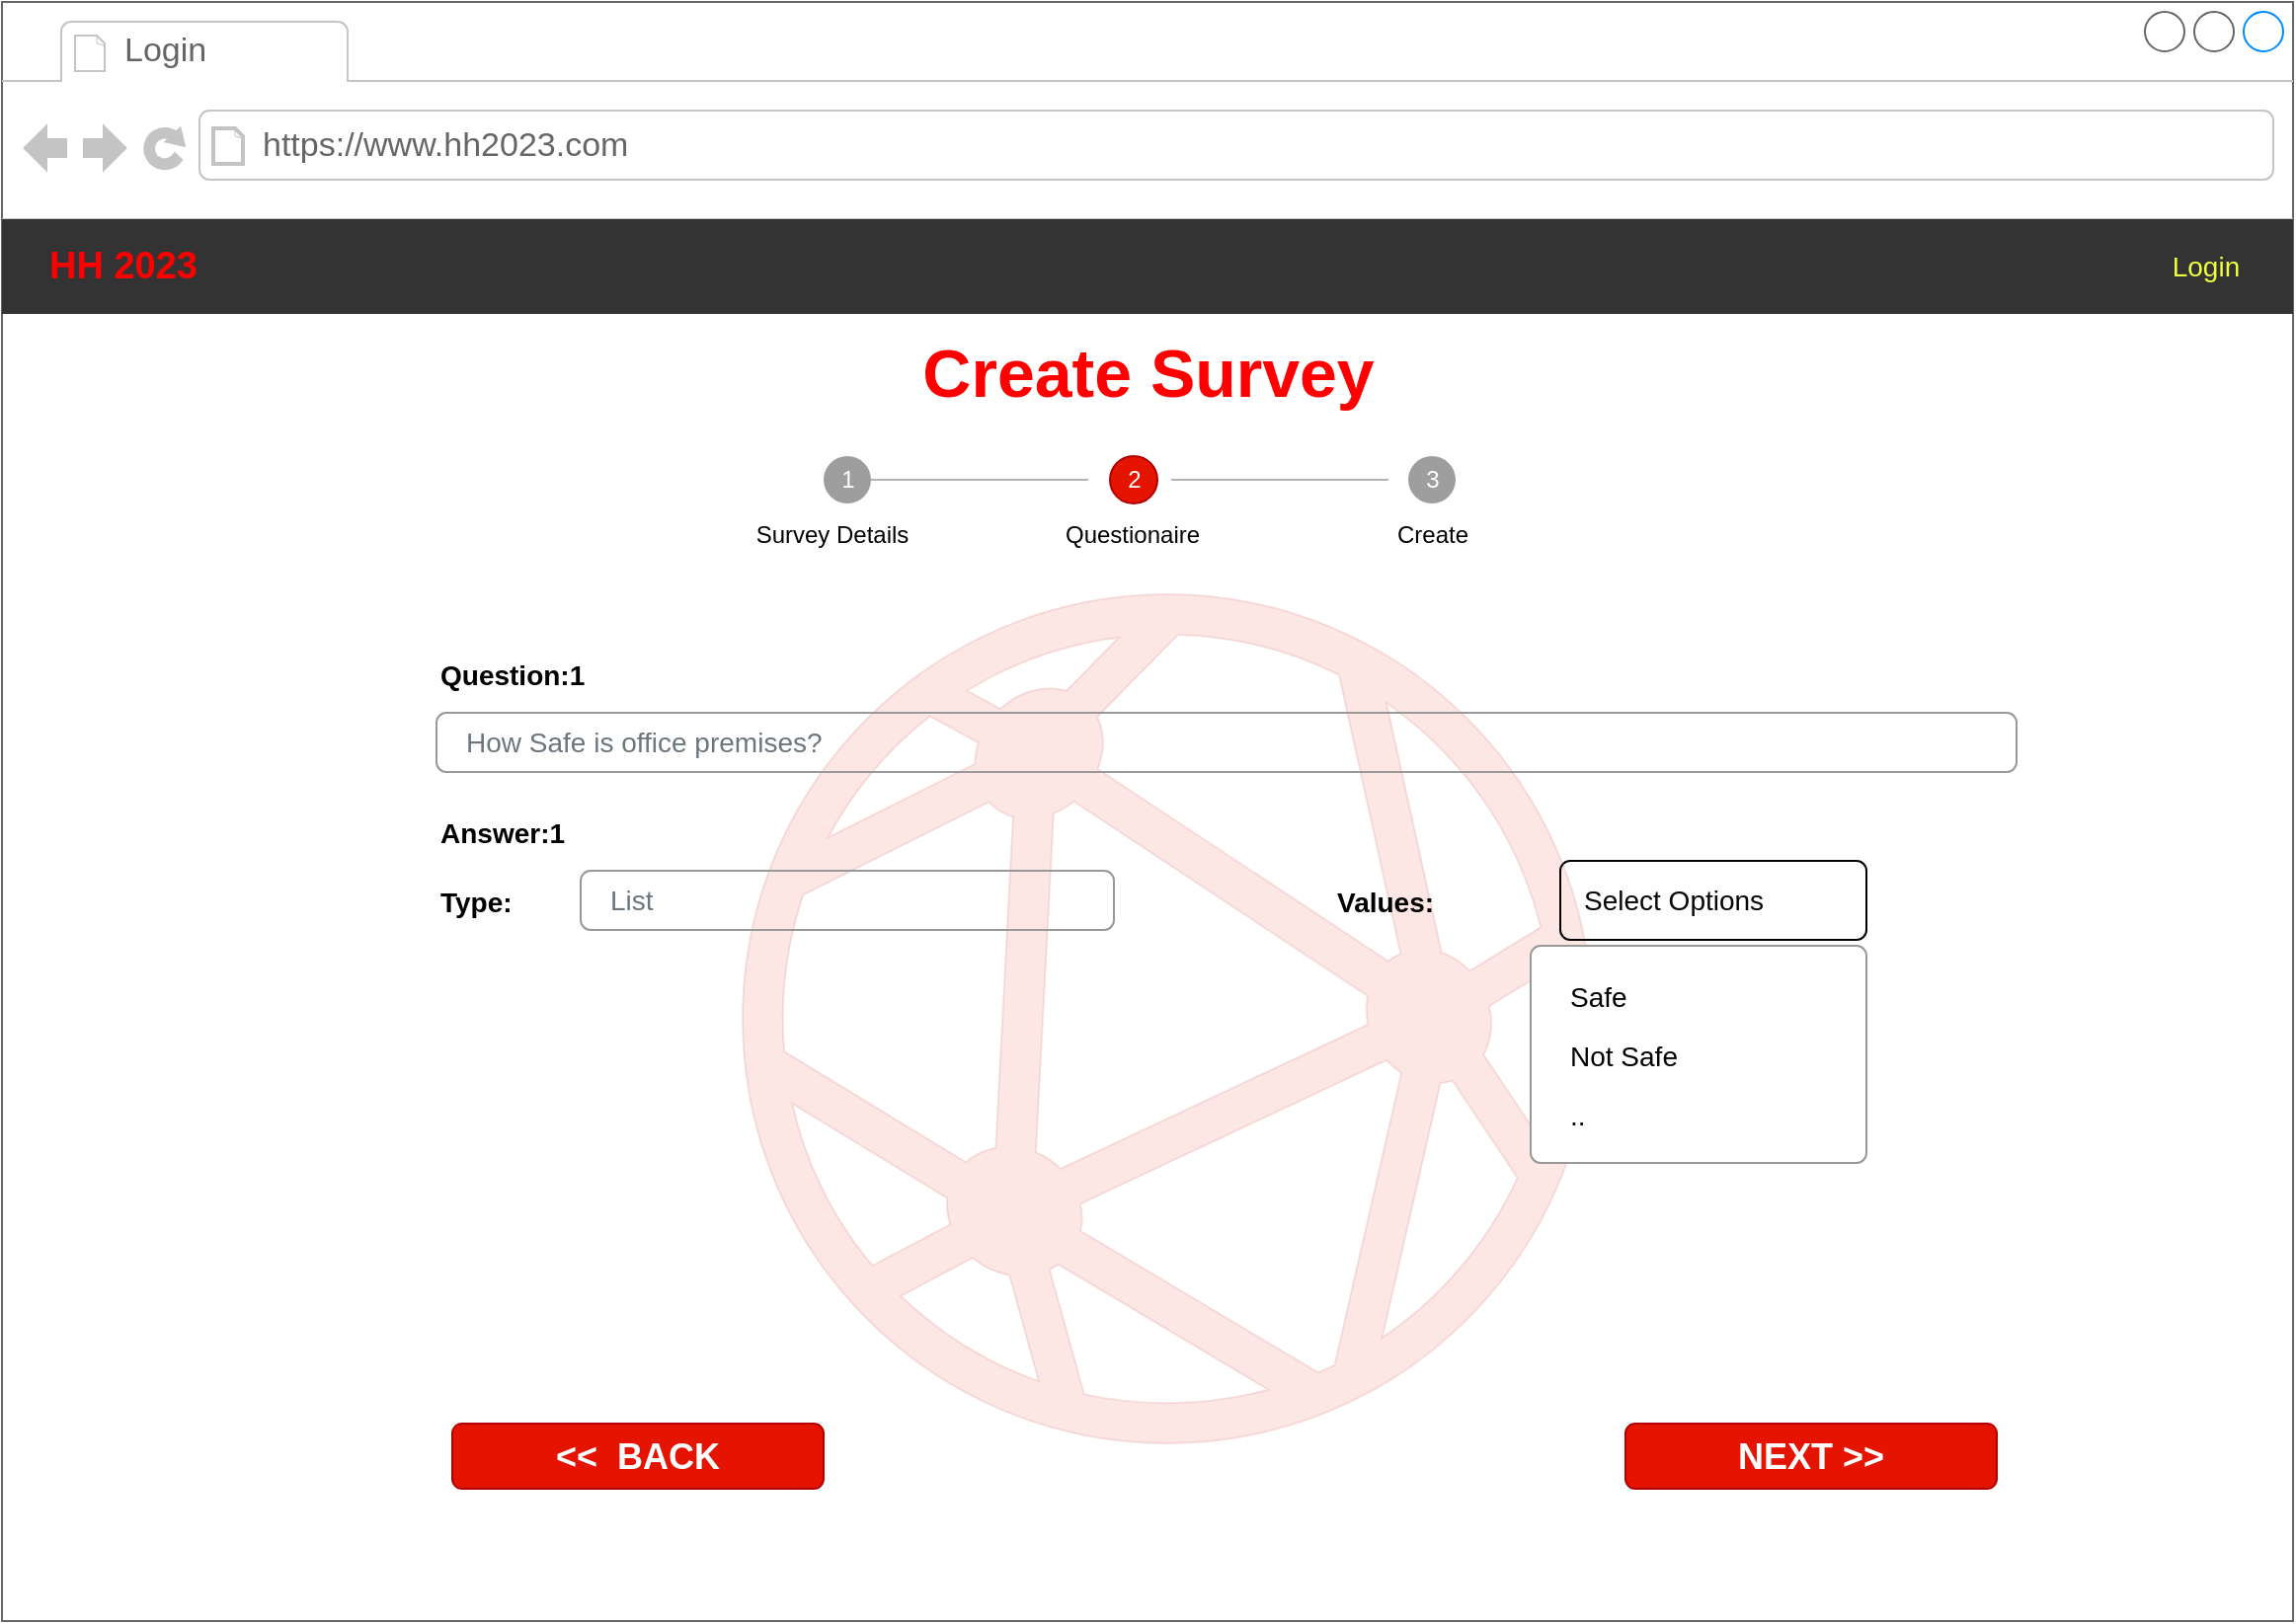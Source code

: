 <mxfile version="22.1.0" type="device">
  <diagram name="Page-1" id="8DdgHT_lzrCupyF-qvgf">
    <mxGraphModel dx="1035" dy="685" grid="1" gridSize="10" guides="1" tooltips="1" connect="1" arrows="1" fold="1" page="1" pageScale="1" pageWidth="1169" pageHeight="827" math="0" shadow="0">
      <root>
        <mxCell id="0" />
        <mxCell id="1" parent="0" />
        <mxCell id="XoGYOiqfx8qt8Q36udEH-1" value="" style="strokeWidth=1;shadow=0;dashed=0;align=left;html=1;shape=mxgraph.mockup.containers.browserWindow;rSize=0;strokeColor=#666666;strokeColor2=#008cff;strokeColor3=#c4c4c4;mainText=,;recursiveResize=0;fontColor=#050505;" parent="1" vertex="1">
          <mxGeometry width="1160" height="820" as="geometry" />
        </mxCell>
        <mxCell id="XoGYOiqfx8qt8Q36udEH-2" value="Login" style="strokeWidth=1;shadow=0;dashed=0;align=center;html=1;shape=mxgraph.mockup.containers.anchor;fontSize=17;fontColor=#666666;align=left;whiteSpace=wrap;" parent="XoGYOiqfx8qt8Q36udEH-1" vertex="1">
          <mxGeometry x="60" y="12" width="150" height="26" as="geometry" />
        </mxCell>
        <mxCell id="XoGYOiqfx8qt8Q36udEH-3" value="https://www.hh2023.com" style="strokeWidth=1;shadow=0;dashed=0;align=center;html=1;shape=mxgraph.mockup.containers.anchor;rSize=0;fontSize=17;fontColor=#666666;align=left;" parent="XoGYOiqfx8qt8Q36udEH-1" vertex="1">
          <mxGeometry x="130" y="60" width="250" height="26" as="geometry" />
        </mxCell>
        <mxCell id="XoGYOiqfx8qt8Q36udEH-24" value="" style="html=1;aspect=fixed;strokeColor=#B20000;shadow=0;fillColor=#e51400;verticalAlign=top;labelPosition=center;verticalLabelPosition=bottom;shape=mxgraph.gcp2.network;fontColor=#ffffff;opacity=10;" parent="XoGYOiqfx8qt8Q36udEH-1" vertex="1">
          <mxGeometry x="375" y="300" width="430" height="430" as="geometry" />
        </mxCell>
        <mxCell id="XoGYOiqfx8qt8Q36udEH-25" value="&lt;b&gt;&lt;font style=&quot;font-size: 19px;&quot; color=&quot;#ff0000&quot;&gt;HH 2023&lt;/font&gt;&lt;/b&gt;" style="shape=rect;strokeColor=none;fillColor=#333333;fontColor=#FFFFFF;align=left;spacing=16;fontSize=13;spacingLeft=8;whiteSpace=wrap;html=1;" parent="XoGYOiqfx8qt8Q36udEH-1" vertex="1">
          <mxGeometry y="110" width="1160" height="48" as="geometry" />
        </mxCell>
        <mxCell id="XoGYOiqfx8qt8Q36udEH-26" value="Login" style="text;verticalAlign=middle;align=center;fontColor=#EEFF41;fontSize=14;resizeHeight=1;whiteSpace=wrap;html=1;" parent="XoGYOiqfx8qt8Q36udEH-25" vertex="1">
          <mxGeometry x="1" width="88" height="48" relative="1" as="geometry">
            <mxPoint x="-88" as="offset" />
          </mxGeometry>
        </mxCell>
        <mxCell id="FRqryJ8z9L4HBqqZcY_s-2" value="Create Survey" style="text;strokeColor=none;fillColor=none;html=1;fontSize=34;fontStyle=1;verticalAlign=middle;align=center;fontColor=#FF0000;" parent="XoGYOiqfx8qt8Q36udEH-1" vertex="1">
          <mxGeometry x="440" y="158" width="280" height="60" as="geometry" />
        </mxCell>
        <mxCell id="FRqryJ8z9L4HBqqZcY_s-4" value="Question:1 " style="fillColor=none;strokeColor=none;align=left;fontSize=14;fontStyle=1" parent="XoGYOiqfx8qt8Q36udEH-1" vertex="1">
          <mxGeometry x="220" y="320" width="260" height="40" as="geometry" />
        </mxCell>
        <mxCell id="FRqryJ8z9L4HBqqZcY_s-5" value="How Safe is office premises?" style="html=1;shadow=0;dashed=0;shape=mxgraph.bootstrap.rrect;rSize=5;fillColor=none;strokeColor=#999999;align=left;spacing=15;fontSize=14;fontColor=#6C767D;" parent="XoGYOiqfx8qt8Q36udEH-1" vertex="1">
          <mxGeometry width="800" height="30" relative="1" as="geometry">
            <mxPoint x="220" y="360" as="offset" />
          </mxGeometry>
        </mxCell>
        <mxCell id="FRqryJ8z9L4HBqqZcY_s-26" value="NEXT &amp;gt;&amp;gt;" style="rounded=1;fillColor=#e51400;strokeColor=#B20000;html=1;whiteSpace=wrap;fontColor=#ffffff;align=center;verticalAlign=middle;fontStyle=1;fontSize=18;sketch=0;" parent="XoGYOiqfx8qt8Q36udEH-1" vertex="1">
          <mxGeometry x="822" y="720" width="188" height="33" as="geometry" />
        </mxCell>
        <mxCell id="FRqryJ8z9L4HBqqZcY_s-38" value="2" style="shape=ellipse;fontSize=12;strokeColor=#B20000;fillColor=#e51400;fontColor=#ffffff;align=center;verticalAlign=middle;html=1;" parent="XoGYOiqfx8qt8Q36udEH-1" vertex="1">
          <mxGeometry x="561" y="230" width="24" height="24" as="geometry" />
        </mxCell>
        <mxCell id="FRqryJ8z9L4HBqqZcY_s-39" value="Survey Details" style="shape=rect;fontColor=#4d4d4dlfontSize=13;strokeColor=none;fillColor=none;html=1;" parent="XoGYOiqfx8qt8Q36udEH-1" vertex="1">
          <mxGeometry x="370" y="260" width="100" height="20" as="geometry" />
        </mxCell>
        <mxCell id="FRqryJ8z9L4HBqqZcY_s-40" value="" style="shape=line;strokeColor=#b3b3b3;" parent="XoGYOiqfx8qt8Q36udEH-1" vertex="1">
          <mxGeometry x="440" y="237" width="110" height="10" as="geometry" />
        </mxCell>
        <mxCell id="FRqryJ8z9L4HBqqZcY_s-41" value="1" style="shape=ellipse;fontSize=12;strokeColor=none;fillColor=#9e9e9e;fontColor=#ffffff;align=center;verticalAlign=middle;html=1;" parent="XoGYOiqfx8qt8Q36udEH-1" vertex="1">
          <mxGeometry x="416" y="230" width="24" height="24" as="geometry" />
        </mxCell>
        <mxCell id="FRqryJ8z9L4HBqqZcY_s-42" value="Questionaire" style="shape=rect;fontColor=#4d4d4dlfontSize=13;strokeColor=none;fillColor=none;html=1;" parent="XoGYOiqfx8qt8Q36udEH-1" vertex="1">
          <mxGeometry x="522" y="260" width="100" height="20" as="geometry" />
        </mxCell>
        <mxCell id="FRqryJ8z9L4HBqqZcY_s-43" value="" style="shape=line;strokeColor=#b3b3b3;" parent="XoGYOiqfx8qt8Q36udEH-1" vertex="1">
          <mxGeometry x="592" y="237" width="110" height="10" as="geometry" />
        </mxCell>
        <mxCell id="FRqryJ8z9L4HBqqZcY_s-44" value="3" style="shape=ellipse;fontSize=12;strokeColor=none;fillColor=#9e9e9e;fontColor=#ffffff;html=1;" parent="XoGYOiqfx8qt8Q36udEH-1" vertex="1">
          <mxGeometry x="712" y="230" width="24" height="24" as="geometry" />
        </mxCell>
        <mxCell id="FRqryJ8z9L4HBqqZcY_s-45" value="Create" style="shape=rect;fontColor=#4d4d4dlfontSize=13;strokeColor=none;fillColor=none;align=center;verticalAlign=middle;html=1;" parent="XoGYOiqfx8qt8Q36udEH-1" vertex="1">
          <mxGeometry x="674" y="260" width="100" height="20" as="geometry" />
        </mxCell>
        <mxCell id="PxVwpIXdglUCgsQqJIbU-3" value="Answer:1 " style="fillColor=none;strokeColor=none;align=left;fontSize=14;fontStyle=1" vertex="1" parent="XoGYOiqfx8qt8Q36udEH-1">
          <mxGeometry x="220" y="400" width="260" height="40" as="geometry" />
        </mxCell>
        <mxCell id="PxVwpIXdglUCgsQqJIbU-4" value="List" style="html=1;shadow=0;dashed=0;shape=mxgraph.bootstrap.rrect;rSize=5;fillColor=none;strokeColor=#999999;align=left;spacing=15;fontSize=14;fontColor=#6C767D;" vertex="1" parent="XoGYOiqfx8qt8Q36udEH-1">
          <mxGeometry x="293" y="440" width="270" height="30" as="geometry" />
        </mxCell>
        <mxCell id="PxVwpIXdglUCgsQqJIbU-5" value="Type:" style="fillColor=none;strokeColor=none;align=left;fontSize=14;fontStyle=1" vertex="1" parent="XoGYOiqfx8qt8Q36udEH-1">
          <mxGeometry x="220" y="435" width="70" height="40" as="geometry" />
        </mxCell>
        <mxCell id="PxVwpIXdglUCgsQqJIbU-7" value="Values:" style="fillColor=none;strokeColor=none;align=left;fontSize=14;fontStyle=1" vertex="1" parent="XoGYOiqfx8qt8Q36udEH-1">
          <mxGeometry x="674" y="435" width="70" height="40" as="geometry" />
        </mxCell>
        <mxCell id="PxVwpIXdglUCgsQqJIbU-17" value="Select Options" style="html=1;shadow=0;dashed=0;shape=mxgraph.bootstrap.rrect;rSize=5;strokeColor=default;strokeWidth=1;fillColor=none;fontColor=#050505;whiteSpace=wrap;align=left;verticalAlign=middle;fontStyle=0;fontSize=14;spacingLeft=10;labelBorderColor=none;" vertex="1" parent="XoGYOiqfx8qt8Q36udEH-1">
          <mxGeometry x="789" y="435" width="155" height="40" as="geometry" />
        </mxCell>
        <mxCell id="PxVwpIXdglUCgsQqJIbU-18" value="" style="shape=triangle;direction=south;fillColor=#ffffff;strokeColor=none;perimeter=none;" vertex="1" parent="PxVwpIXdglUCgsQqJIbU-17">
          <mxGeometry x="1" y="0.5" width="10" height="5" relative="1" as="geometry">
            <mxPoint x="-17" y="-2.5" as="offset" />
          </mxGeometry>
        </mxCell>
        <mxCell id="PxVwpIXdglUCgsQqJIbU-19" value="" style="html=1;shadow=0;dashed=0;shape=mxgraph.bootstrap.rrect;rSize=5;fillColor=#ffffff;strokeColor=#999999;" vertex="1" parent="XoGYOiqfx8qt8Q36udEH-1">
          <mxGeometry x="774" y="478" width="170" height="110" as="geometry" />
        </mxCell>
        <mxCell id="PxVwpIXdglUCgsQqJIbU-20" value="Safe" style="fillColor=none;strokeColor=none;align=left;spacing=20;fontSize=14;" vertex="1" parent="PxVwpIXdglUCgsQqJIbU-19">
          <mxGeometry width="170" height="30" relative="1" as="geometry">
            <mxPoint y="10" as="offset" />
          </mxGeometry>
        </mxCell>
        <mxCell id="PxVwpIXdglUCgsQqJIbU-21" value="Not Safe" style="fillColor=none;strokeColor=none;align=left;spacing=20;fontSize=14;" vertex="1" parent="PxVwpIXdglUCgsQqJIbU-19">
          <mxGeometry width="170" height="30" relative="1" as="geometry">
            <mxPoint y="40" as="offset" />
          </mxGeometry>
        </mxCell>
        <mxCell id="PxVwpIXdglUCgsQqJIbU-22" value=".." style="fillColor=none;strokeColor=none;align=left;spacing=20;fontSize=14;" vertex="1" parent="PxVwpIXdglUCgsQqJIbU-19">
          <mxGeometry width="170" height="30" relative="1" as="geometry">
            <mxPoint y="70" as="offset" />
          </mxGeometry>
        </mxCell>
        <mxCell id="PxVwpIXdglUCgsQqJIbU-23" value="&amp;lt;&amp;lt;&amp;nbsp; BACK" style="rounded=1;fillColor=#e51400;strokeColor=#B20000;html=1;whiteSpace=wrap;fontColor=#ffffff;align=center;verticalAlign=middle;fontStyle=1;fontSize=18;sketch=0;" vertex="1" parent="XoGYOiqfx8qt8Q36udEH-1">
          <mxGeometry x="228" y="720" width="188" height="33" as="geometry" />
        </mxCell>
      </root>
    </mxGraphModel>
  </diagram>
</mxfile>
